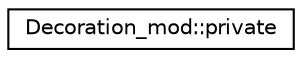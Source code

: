 digraph "Graphical Class Hierarchy"
{
 // LATEX_PDF_SIZE
  edge [fontname="Helvetica",fontsize="10",labelfontname="Helvetica",labelfontsize="10"];
  node [fontname="Helvetica",fontsize="10",shape=record];
  rankdir="LR";
  Node0 [label="Decoration_mod::private",height=0.2,width=0.4,color="black", fillcolor="white", style="filled",URL="$structDecoration__mod_1_1private.html",tooltip=" "];
}
